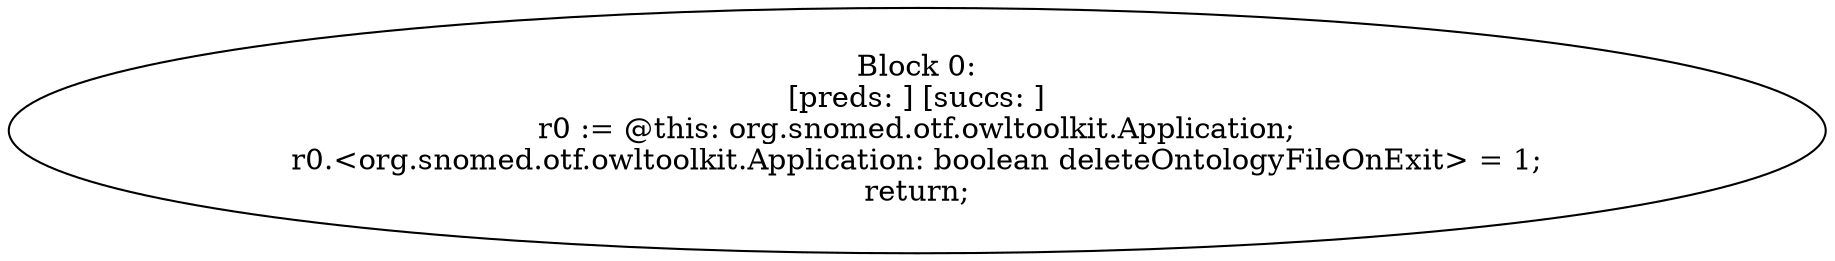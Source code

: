 digraph "unitGraph" {
    "Block 0:
[preds: ] [succs: ]
r0 := @this: org.snomed.otf.owltoolkit.Application;
r0.<org.snomed.otf.owltoolkit.Application: boolean deleteOntologyFileOnExit> = 1;
return;
"
}
